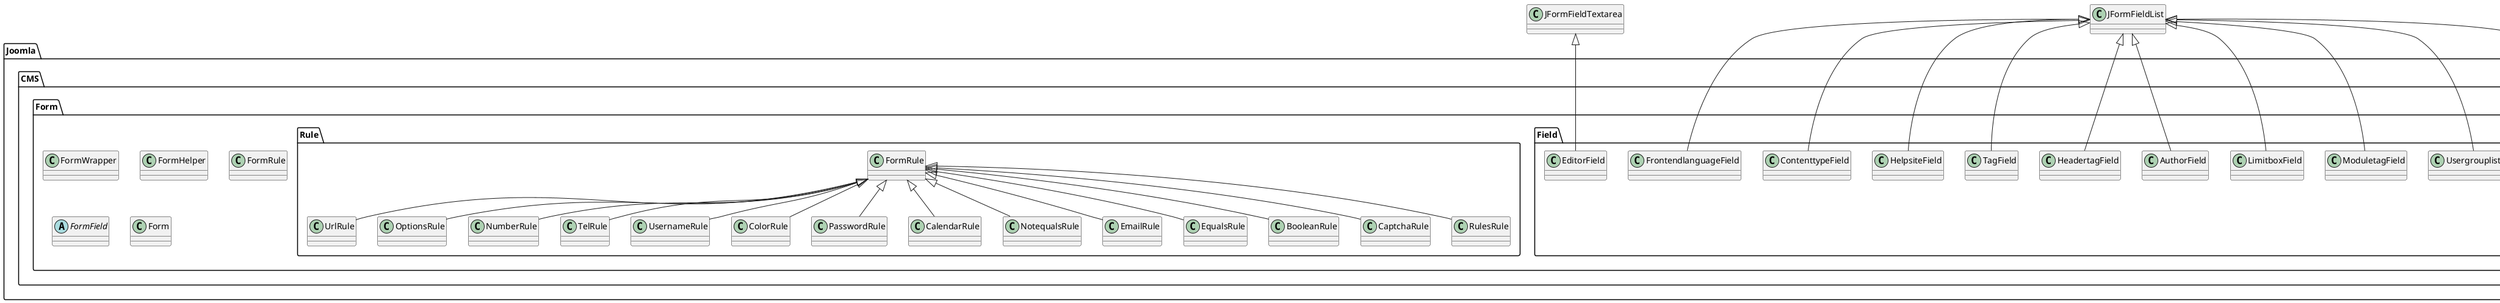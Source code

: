 @startuml
class Joomla.CMS.Form.Field.EditorField
JFormFieldTextarea <|-- Joomla.CMS.Form.Field.EditorField

class Joomla.CMS.Form.Field.ModuletagField
JFormFieldList <|-- Joomla.CMS.Form.Field.ModuletagField
class Joomla.CMS.Form.Field.LimitboxField
JFormFieldList <|-- Joomla.CMS.Form.Field.LimitboxField
class Joomla.CMS.Form.Field.StatusField
JFormFieldPredefinedList <|-- Joomla.CMS.Form.Field.StatusField
class Joomla.CMS.Form.Field.MenuitemField
JFormFieldGroupedList <|-- Joomla.CMS.Form.Field.MenuitemField
class Joomla.CMS.Form.Field.UseractiveField
JFormFieldPredefinedList <|-- Joomla.CMS.Form.Field.UseractiveField
class Joomla.CMS.Form.Field.OrderingField
Joomla.CMS.Form.Field.FormField <|-- Joomla.CMS.Form.Field.OrderingField
class Joomla.CMS.Form.Field.HelpsiteField
JFormFieldList <|-- Joomla.CMS.Form.Field.HelpsiteField
class Joomla.CMS.Form.Field.UserstateField
JFormFieldPredefinedList <|-- Joomla.CMS.Form.Field.UserstateField
class Joomla.CMS.Form.Field.LastvisitdaterangeField
JFormFieldPredefinedList <|-- Joomla.CMS.Form.Field.LastvisitdaterangeField
class Joomla.CMS.Form.Field.MenuField
JFormFieldGroupedList <|-- Joomla.CMS.Form.Field.MenuField
class Joomla.CMS.Form.Field.ChromestyleField
JFormFieldGroupedList <|-- Joomla.CMS.Form.Field.ChromestyleField
class Joomla.CMS.Form.Field.RegistrationdaterangeField
JFormFieldPredefinedList <|-- Joomla.CMS.Form.Field.RegistrationdaterangeField
class Joomla.CMS.Form.Field.ContenthistoryField
Joomla.CMS.Form.Field.FormField <|-- Joomla.CMS.Form.Field.ContenthistoryField
class Joomla.CMS.Form.Field.HeadertagField
JFormFieldList <|-- Joomla.CMS.Form.Field.HeadertagField
class Joomla.CMS.Form.Field.MediaField
Joomla.CMS.Form.Field.FormField <|-- Joomla.CMS.Form.Field.MediaField
class Joomla.CMS.Form.Field.PluginstatusField
JFormFieldPredefinedList <|-- Joomla.CMS.Form.Field.PluginstatusField
class Joomla.CMS.Form.Field.ModulepositionField
JFormFieldText <|-- Joomla.CMS.Form.Field.ModulepositionField
class Joomla.CMS.Form.Field.FrontendlanguageField
JFormFieldList <|-- Joomla.CMS.Form.Field.FrontendlanguageField
class Joomla.CMS.Form.Field.ContentlanguageField
JFormFieldList <|-- Joomla.CMS.Form.Field.ContentlanguageField
class Joomla.CMS.Form.Field.UsergrouplistField
JFormFieldList <|-- Joomla.CMS.Form.Field.UsergrouplistField
class Joomla.CMS.Form.Field.UserField
Joomla.CMS.Form.Field.FormField <|-- Joomla.CMS.Form.Field.UserField
class Joomla.CMS.Form.Field.AuthorField
JFormFieldList <|-- Joomla.CMS.Form.Field.AuthorField
class Joomla.CMS.Form.Field.TemplatestyleField
JFormFieldGroupedList <|-- Joomla.CMS.Form.Field.TemplatestyleField
class Joomla.CMS.Form.Field.CaptchaField
Joomla.CMS.Form.Field.FormField <|-- Joomla.CMS.Form.Field.CaptchaField
class Joomla.CMS.Form.Field.ContenttypeField
JFormFieldList <|-- Joomla.CMS.Form.Field.ContenttypeField
class Joomla.CMS.Form.Field.ModuleorderField
Joomla.CMS.Form.Field.FormField <|-- Joomla.CMS.Form.Field.ModuleorderField
class Joomla.CMS.Form.Field.RedirectStatusField
JFormFieldPredefinedList <|-- Joomla.CMS.Form.Field.RedirectStatusField
class Joomla.CMS.Form.Field.TagField
JFormFieldList <|-- Joomla.CMS.Form.Field.TagField
class Joomla.CMS.Form.FormWrapper
class Joomla.CMS.Form.FormHelper
class Joomla.CMS.Form.Rule.UrlRule
Joomla.CMS.Form.Rule.FormRule <|-- Joomla.CMS.Form.Rule.UrlRule
class Joomla.CMS.Form.Rule.OptionsRule
Joomla.CMS.Form.Rule.FormRule <|-- Joomla.CMS.Form.Rule.OptionsRule
class Joomla.CMS.Form.Rule.NumberRule
Joomla.CMS.Form.Rule.FormRule <|-- Joomla.CMS.Form.Rule.NumberRule
class Joomla.CMS.Form.Rule.TelRule
Joomla.CMS.Form.Rule.FormRule <|-- Joomla.CMS.Form.Rule.TelRule
class Joomla.CMS.Form.Rule.UsernameRule
Joomla.CMS.Form.Rule.FormRule <|-- Joomla.CMS.Form.Rule.UsernameRule
class Joomla.CMS.Form.Rule.ColorRule
Joomla.CMS.Form.Rule.FormRule <|-- Joomla.CMS.Form.Rule.ColorRule
class Joomla.CMS.Form.Rule.PasswordRule
Joomla.CMS.Form.Rule.FormRule <|-- Joomla.CMS.Form.Rule.PasswordRule
class Joomla.CMS.Form.Rule.CalendarRule
Joomla.CMS.Form.Rule.FormRule <|-- Joomla.CMS.Form.Rule.CalendarRule
class Joomla.CMS.Form.Rule.NotequalsRule
Joomla.CMS.Form.Rule.FormRule <|-- Joomla.CMS.Form.Rule.NotequalsRule
class Joomla.CMS.Form.Rule.EmailRule
Joomla.CMS.Form.Rule.FormRule <|-- Joomla.CMS.Form.Rule.EmailRule
class Joomla.CMS.Form.Rule.EqualsRule
Joomla.CMS.Form.Rule.FormRule <|-- Joomla.CMS.Form.Rule.EqualsRule
class Joomla.CMS.Form.Rule.BooleanRule
Joomla.CMS.Form.Rule.FormRule <|-- Joomla.CMS.Form.Rule.BooleanRule
class Joomla.CMS.Form.Rule.CaptchaRule
Joomla.CMS.Form.Rule.FormRule <|-- Joomla.CMS.Form.Rule.CaptchaRule
class Joomla.CMS.Form.Rule.RulesRule
Joomla.CMS.Form.Rule.FormRule <|-- Joomla.CMS.Form.Rule.RulesRule
class Joomla.CMS.Form.FormRule
abstract class Joomla.CMS.Form.FormField
class Joomla.CMS.Form.Form
@enduml
